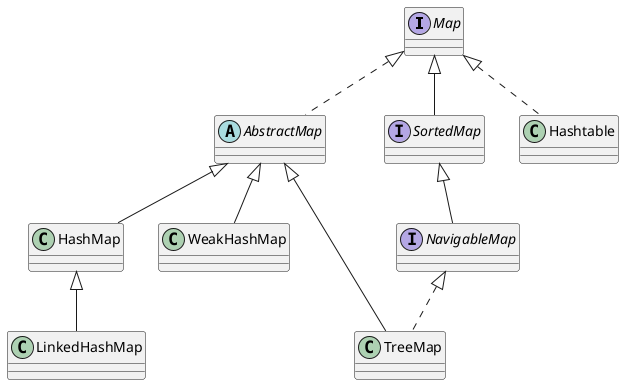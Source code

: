 @startuml

interface Map
interface SortedMap
interface NavigableMap
abstract class AbstractMap

SortedMap -up-|>Map
AbstractMap .up.|>Map
Hashtable .up.|> Map
HashMap -up-|> AbstractMap
WeakHashMap -up-|> AbstractMap
NavigableMap -up-|> SortedMap
TreeMap .up.|> NavigableMap
TreeMap -up-|> AbstractMap
LinkedHashMap-up-|>HashMap

@enduml